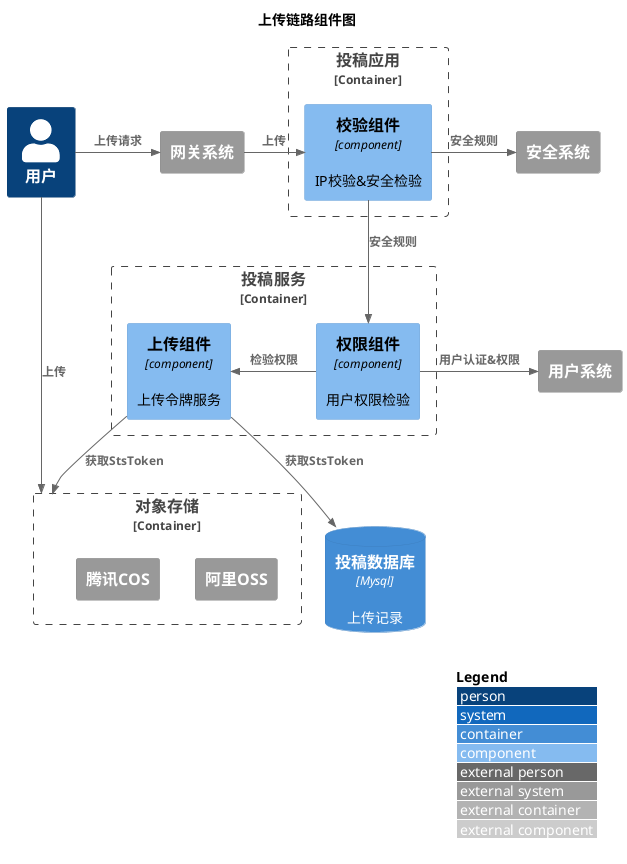 @startuml
!include <C4/C4_Component>
LAYOUT_WITH_LEGEND()

title 上传链路组件图

Person(user, "用户")

Container_Boundary(postFacade, "投稿应用"){
    Component(checkComponent, "校验组件", "component", "IP校验&安全检验")
}

Container_Boundary(postService, "投稿服务"){
    Component(authComponent, "权限组件", "component", "用户权限检验")
    Component(uploadComponent, "上传组件", "component", "上传令牌服务")
    Rel(checkComponent, authComponent, "安全规则")
    Rel_L(authComponent, uploadComponent, "检验权限")
}

Container_Boundary("objectStorage", "对象存储"){
    System_Ext(oss,"阿里OSS")
    System_Ext(cos,"腾讯COS")
}

System_Ext(gateway,"网关系统")
System_Ext(security,"安全系统")
System_Ext(userSystem,"用户系统")
ContainerDb(db, "投稿数据库", "Mysql","上传记录")



Rel_R(user, gateway, "上传请求")
Rel(user, objectStorage, "上传")
Rel_R(gateway, checkComponent, "上传")
Rel_R(checkComponent, security, "安全规则")
Rel_R(authComponent, userSystem, "用户认证&权限")
Rel(uploadComponent, objectStorage, "获取StsToken")
Rel(uploadComponent, db, "获取StsToken")




@enduml